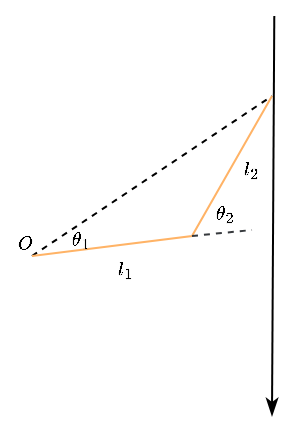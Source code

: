 <mxfile version="26.0.5">
  <diagram name="Page-1" id="A0fyHJ-GrXDfwnFxF8Re">
    <mxGraphModel dx="546" dy="651" grid="1" gridSize="10" guides="1" tooltips="1" connect="1" arrows="1" fold="1" page="1" pageScale="1" pageWidth="827" pageHeight="1169" math="1" shadow="0">
      <root>
        <mxCell id="0" />
        <mxCell id="1" parent="0" />
        <mxCell id="0nwcVcElCAd780YRcSAK-1" value="" style="endArrow=none;html=1;rounded=0;startArrow=classicThin;startFill=1;" edge="1" parent="1">
          <mxGeometry width="50" height="50" relative="1" as="geometry">
            <mxPoint x="360" y="680" as="sourcePoint" />
            <mxPoint x="361.143" y="480" as="targetPoint" />
          </mxGeometry>
        </mxCell>
        <mxCell id="0nwcVcElCAd780YRcSAK-4" value="" style="endArrow=none;html=1;rounded=0;dashed=1;" edge="1" parent="1">
          <mxGeometry width="50" height="50" relative="1" as="geometry">
            <mxPoint x="240" y="600" as="sourcePoint" />
            <mxPoint x="360" y="520" as="targetPoint" />
          </mxGeometry>
        </mxCell>
        <mxCell id="0nwcVcElCAd780YRcSAK-5" value="" style="endArrow=none;html=1;rounded=0;fillColor=#ffcc99;strokeColor=#FFB366;" edge="1" parent="1">
          <mxGeometry width="50" height="50" relative="1" as="geometry">
            <mxPoint x="240" y="600" as="sourcePoint" />
            <mxPoint x="360" y="520" as="targetPoint" />
            <Array as="points">
              <mxPoint x="320" y="590" />
            </Array>
          </mxGeometry>
        </mxCell>
        <mxCell id="0nwcVcElCAd780YRcSAK-6" value="" style="endArrow=none;html=1;rounded=0;dashed=1;strokeWidth=1;fillColor=#eeeeee;strokeColor=#36393d;" edge="1" parent="1">
          <mxGeometry width="50" height="50" relative="1" as="geometry">
            <mxPoint x="320" y="590" as="sourcePoint" />
            <mxPoint x="350" y="587" as="targetPoint" />
          </mxGeometry>
        </mxCell>
        <mxCell id="0nwcVcElCAd780YRcSAK-7" value="&lt;font style=&quot;font-size: 8px;&quot;&gt;$$\theta_2$$&lt;/font&gt;" style="text;html=1;align=center;verticalAlign=middle;whiteSpace=wrap;rounded=0;direction=west;flipV=0;flipH=0;" vertex="1" parent="1">
          <mxGeometry x="330" y="572" width="13" height="13" as="geometry" />
        </mxCell>
        <mxCell id="0nwcVcElCAd780YRcSAK-8" value="&lt;font style=&quot;font-size: 8px;&quot;&gt;$$\theta_1$$&lt;/font&gt;" style="text;html=1;align=center;verticalAlign=middle;whiteSpace=wrap;rounded=0;direction=west;flipV=0;flipH=0;" vertex="1" parent="1">
          <mxGeometry x="260" y="585" width="10" height="13" as="geometry" />
        </mxCell>
        <mxCell id="0nwcVcElCAd780YRcSAK-13" value="&lt;font style=&quot;font-size: 8px;&quot;&gt;$$l_2$$&lt;/font&gt;" style="text;html=1;align=center;verticalAlign=middle;whiteSpace=wrap;rounded=0;direction=west;flipV=0;flipH=0;" vertex="1" parent="1">
          <mxGeometry x="343" y="550" width="13" height="13" as="geometry" />
        </mxCell>
        <mxCell id="0nwcVcElCAd780YRcSAK-14" value="&lt;font style=&quot;font-size: 8px;&quot;&gt;$$l_1$$&lt;/font&gt;" style="text;html=1;align=center;verticalAlign=middle;whiteSpace=wrap;rounded=0;direction=west;flipV=0;flipH=0;" vertex="1" parent="1">
          <mxGeometry x="280" y="600" width="13" height="13" as="geometry" />
        </mxCell>
        <mxCell id="0nwcVcElCAd780YRcSAK-16" value="&lt;font style=&quot;font-size: 8px;&quot;&gt;$$O$$&lt;/font&gt;" style="text;html=1;align=center;verticalAlign=middle;whiteSpace=wrap;rounded=0;direction=west;flipV=0;flipH=0;" vertex="1" parent="1">
          <mxGeometry x="230" y="587" width="13" height="13" as="geometry" />
        </mxCell>
      </root>
    </mxGraphModel>
  </diagram>
</mxfile>
